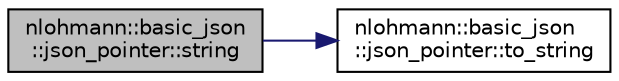 digraph "nlohmann::basic_json::json_pointer::string"
{
 // LATEX_PDF_SIZE
  edge [fontname="Helvetica",fontsize="10",labelfontname="Helvetica",labelfontsize="10"];
  node [fontname="Helvetica",fontsize="10",shape=record];
  rankdir="LR";
  Node2 [label="nlohmann::basic_json\l::json_pointer::string",height=0.2,width=0.4,color="black", fillcolor="grey75", style="filled", fontcolor="black",tooltip="return a string representation of the JSON pointer"];
  Node2 -> Node3 [color="midnightblue",fontsize="10",style="solid"];
  Node3 [label="nlohmann::basic_json\l::json_pointer::to_string",height=0.2,width=0.4,color="black", fillcolor="white", style="filled",URL="$classnlohmann_1_1basic__json_1_1json__pointer.html#adf63cdde9493796d8aa61bd948984b6d",tooltip="return a string representation of the JSON pointer"];
}
